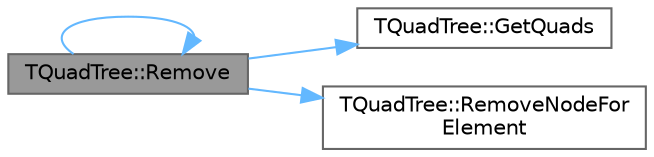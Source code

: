 digraph "TQuadTree::Remove"
{
 // INTERACTIVE_SVG=YES
 // LATEX_PDF_SIZE
  bgcolor="transparent";
  edge [fontname=Helvetica,fontsize=10,labelfontname=Helvetica,labelfontsize=10];
  node [fontname=Helvetica,fontsize=10,shape=box,height=0.2,width=0.4];
  rankdir="LR";
  Node1 [id="Node000001",label="TQuadTree::Remove",height=0.2,width=0.4,color="gray40", fillcolor="grey60", style="filled", fontcolor="black",tooltip="Removes an object of type ElementType with an associated 2D box of size Box (log n)."];
  Node1 -> Node2 [id="edge1_Node000001_Node000002",color="steelblue1",style="solid",tooltip=" "];
  Node2 [id="Node000002",label="TQuadTree::GetQuads",height=0.2,width=0.4,color="grey40", fillcolor="white", style="filled",URL="$d3/d67/classTQuadTree.html#adcdc80ae41156547290d95d6bb6f6f24",tooltip="Given a 2D box, return the subtrees that are touched."];
  Node1 -> Node1 [id="edge2_Node000001_Node000001",color="steelblue1",style="solid",tooltip=" "];
  Node1 -> Node3 [id="edge3_Node000001_Node000003",color="steelblue1",style="solid",tooltip=" "];
  Node3 [id="Node000003",label="TQuadTree::RemoveNodeFor\lElement",height=0.2,width=0.4,color="grey40", fillcolor="white", style="filled",URL="$d3/d67/classTQuadTree.html#a81fc588aeff424acb98daa7ec64271ae",tooltip="Given a list of nodes, remove the node that contains the given element."];
}

